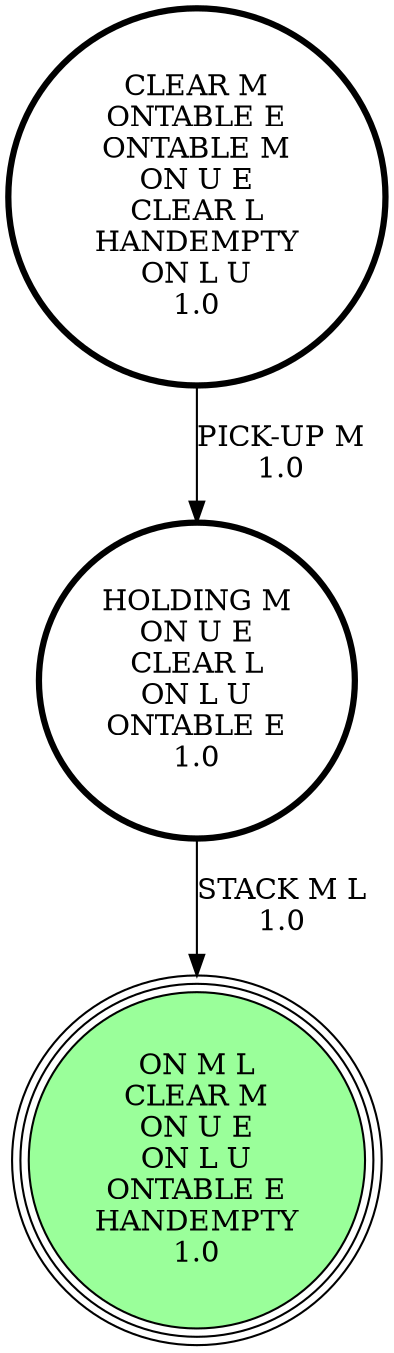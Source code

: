 digraph {
"CLEAR M\nONTABLE E\nONTABLE M\nON U E\nCLEAR L\nHANDEMPTY\nON L U\n1.0\n" -> "HOLDING M\nON U E\nCLEAR L\nON L U\nONTABLE E\n1.0\n"[label="PICK-UP M\n1.0\n"];
"HOLDING M\nON U E\nCLEAR L\nON L U\nONTABLE E\n1.0\n" -> "ON M L\nCLEAR M\nON U E\nON L U\nONTABLE E\nHANDEMPTY\n1.0\n"[label="STACK M L\n1.0\n"];
"ON M L\nCLEAR M\nON U E\nON L U\nONTABLE E\nHANDEMPTY\n1.0\n" [shape=circle, style=filled, fillcolor=palegreen1, peripheries=3];
"HOLDING M\nON U E\nCLEAR L\nON L U\nONTABLE E\n1.0\n" [shape=circle, penwidth=3];
"ON M L\nCLEAR M\nON U E\nON L U\nONTABLE E\nHANDEMPTY\n1.0\n" [shape=circle, style=filled, fillcolor=palegreen1, peripheries=3];
"CLEAR M\nONTABLE E\nONTABLE M\nON U E\nCLEAR L\nHANDEMPTY\nON L U\n1.0\n" [shape=circle, penwidth=3];
}
